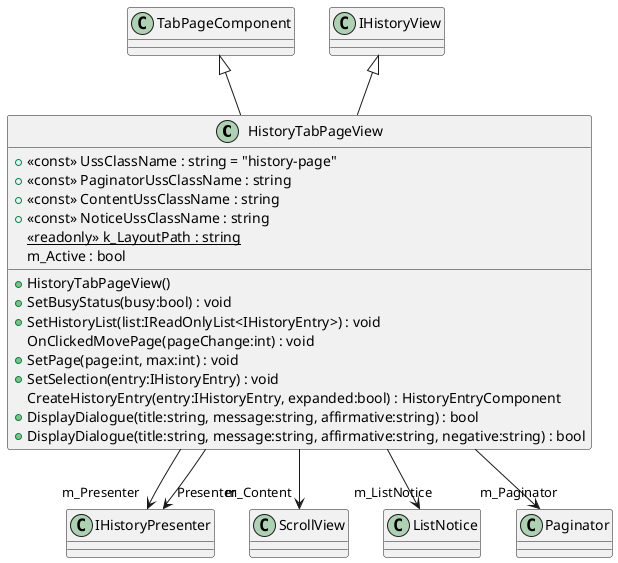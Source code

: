 @startuml
class HistoryTabPageView {
    + <<const>> UssClassName : string = "history-page"
    + <<const>> PaginatorUssClassName : string
    + <<const>> ContentUssClassName : string
    + <<const>> NoticeUssClassName : string
    {static} <<readonly>> k_LayoutPath : string
    m_Active : bool
    + HistoryTabPageView()
    + SetBusyStatus(busy:bool) : void
    + SetHistoryList(list:IReadOnlyList<IHistoryEntry>) : void
    OnClickedMovePage(pageChange:int) : void
    + SetPage(page:int, max:int) : void
    + SetSelection(entry:IHistoryEntry) : void
    CreateHistoryEntry(entry:IHistoryEntry, expanded:bool) : HistoryEntryComponent
    + DisplayDialogue(title:string, message:string, affirmative:string) : bool
    + DisplayDialogue(title:string, message:string, affirmative:string, negative:string) : bool
}
TabPageComponent <|-- HistoryTabPageView
IHistoryView <|-- HistoryTabPageView
HistoryTabPageView --> "m_Presenter" IHistoryPresenter
HistoryTabPageView --> "m_Content" ScrollView
HistoryTabPageView --> "m_ListNotice" ListNotice
HistoryTabPageView --> "m_Paginator" Paginator
HistoryTabPageView --> "Presenter" IHistoryPresenter
@enduml
